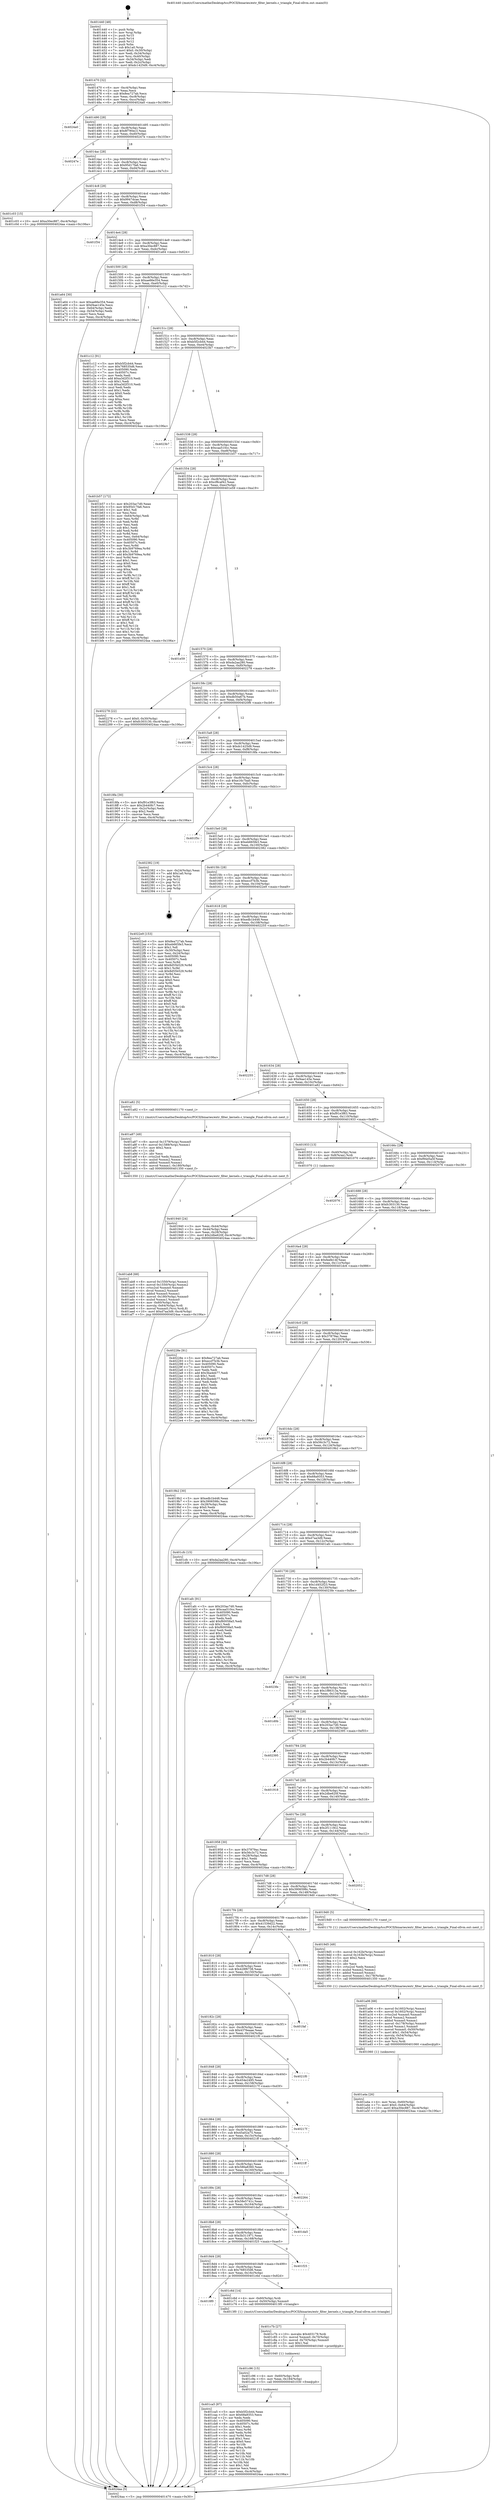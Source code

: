 digraph "0x401440" {
  label = "0x401440 (/mnt/c/Users/mathe/Desktop/tcc/POCII/binaries/extr_filter_kernels.c_triangle_Final-ollvm.out::main(0))"
  labelloc = "t"
  node[shape=record]

  Entry [label="",width=0.3,height=0.3,shape=circle,fillcolor=black,style=filled]
  "0x401470" [label="{
     0x401470 [32]\l
     | [instrs]\l
     &nbsp;&nbsp;0x401470 \<+6\>: mov -0xc4(%rbp),%eax\l
     &nbsp;&nbsp;0x401476 \<+2\>: mov %eax,%ecx\l
     &nbsp;&nbsp;0x401478 \<+6\>: sub $0x8ea727ab,%ecx\l
     &nbsp;&nbsp;0x40147e \<+6\>: mov %eax,-0xc8(%rbp)\l
     &nbsp;&nbsp;0x401484 \<+6\>: mov %ecx,-0xcc(%rbp)\l
     &nbsp;&nbsp;0x40148a \<+6\>: je 00000000004024a0 \<main+0x1060\>\l
  }"]
  "0x4024a0" [label="{
     0x4024a0\l
  }", style=dashed]
  "0x401490" [label="{
     0x401490 [28]\l
     | [instrs]\l
     &nbsp;&nbsp;0x401490 \<+5\>: jmp 0000000000401495 \<main+0x55\>\l
     &nbsp;&nbsp;0x401495 \<+6\>: mov -0xc8(%rbp),%eax\l
     &nbsp;&nbsp;0x40149b \<+5\>: sub $0x8f790ec3,%eax\l
     &nbsp;&nbsp;0x4014a0 \<+6\>: mov %eax,-0xd0(%rbp)\l
     &nbsp;&nbsp;0x4014a6 \<+6\>: je 000000000040247e \<main+0x103e\>\l
  }"]
  Exit [label="",width=0.3,height=0.3,shape=circle,fillcolor=black,style=filled,peripheries=2]
  "0x40247e" [label="{
     0x40247e\l
  }", style=dashed]
  "0x4014ac" [label="{
     0x4014ac [28]\l
     | [instrs]\l
     &nbsp;&nbsp;0x4014ac \<+5\>: jmp 00000000004014b1 \<main+0x71\>\l
     &nbsp;&nbsp;0x4014b1 \<+6\>: mov -0xc8(%rbp),%eax\l
     &nbsp;&nbsp;0x4014b7 \<+5\>: sub $0x95d17fa6,%eax\l
     &nbsp;&nbsp;0x4014bc \<+6\>: mov %eax,-0xd4(%rbp)\l
     &nbsp;&nbsp;0x4014c2 \<+6\>: je 0000000000401c03 \<main+0x7c3\>\l
  }"]
  "0x401ca5" [label="{
     0x401ca5 [87]\l
     | [instrs]\l
     &nbsp;&nbsp;0x401ca5 \<+5\>: mov $0xb5f2cb44,%eax\l
     &nbsp;&nbsp;0x401caa \<+5\>: mov $0x68a9353,%ecx\l
     &nbsp;&nbsp;0x401caf \<+2\>: xor %edx,%edx\l
     &nbsp;&nbsp;0x401cb1 \<+7\>: mov 0x405090,%esi\l
     &nbsp;&nbsp;0x401cb8 \<+8\>: mov 0x40507c,%r8d\l
     &nbsp;&nbsp;0x401cc0 \<+3\>: sub $0x1,%edx\l
     &nbsp;&nbsp;0x401cc3 \<+3\>: mov %esi,%r9d\l
     &nbsp;&nbsp;0x401cc6 \<+3\>: add %edx,%r9d\l
     &nbsp;&nbsp;0x401cc9 \<+4\>: imul %r9d,%esi\l
     &nbsp;&nbsp;0x401ccd \<+3\>: and $0x1,%esi\l
     &nbsp;&nbsp;0x401cd0 \<+3\>: cmp $0x0,%esi\l
     &nbsp;&nbsp;0x401cd3 \<+4\>: sete %r10b\l
     &nbsp;&nbsp;0x401cd7 \<+4\>: cmp $0xa,%r8d\l
     &nbsp;&nbsp;0x401cdb \<+4\>: setl %r11b\l
     &nbsp;&nbsp;0x401cdf \<+3\>: mov %r10b,%bl\l
     &nbsp;&nbsp;0x401ce2 \<+3\>: and %r11b,%bl\l
     &nbsp;&nbsp;0x401ce5 \<+3\>: xor %r11b,%r10b\l
     &nbsp;&nbsp;0x401ce8 \<+3\>: or %r10b,%bl\l
     &nbsp;&nbsp;0x401ceb \<+3\>: test $0x1,%bl\l
     &nbsp;&nbsp;0x401cee \<+3\>: cmovne %ecx,%eax\l
     &nbsp;&nbsp;0x401cf1 \<+6\>: mov %eax,-0xc4(%rbp)\l
     &nbsp;&nbsp;0x401cf7 \<+5\>: jmp 00000000004024aa \<main+0x106a\>\l
  }"]
  "0x401c03" [label="{
     0x401c03 [15]\l
     | [instrs]\l
     &nbsp;&nbsp;0x401c03 \<+10\>: movl $0xa30ec887,-0xc4(%rbp)\l
     &nbsp;&nbsp;0x401c0d \<+5\>: jmp 00000000004024aa \<main+0x106a\>\l
  }"]
  "0x4014c8" [label="{
     0x4014c8 [28]\l
     | [instrs]\l
     &nbsp;&nbsp;0x4014c8 \<+5\>: jmp 00000000004014cd \<main+0x8d\>\l
     &nbsp;&nbsp;0x4014cd \<+6\>: mov -0xc8(%rbp),%eax\l
     &nbsp;&nbsp;0x4014d3 \<+5\>: sub $0x9947dcae,%eax\l
     &nbsp;&nbsp;0x4014d8 \<+6\>: mov %eax,-0xd8(%rbp)\l
     &nbsp;&nbsp;0x4014de \<+6\>: je 0000000000401f34 \<main+0xaf4\>\l
  }"]
  "0x401c96" [label="{
     0x401c96 [15]\l
     | [instrs]\l
     &nbsp;&nbsp;0x401c96 \<+4\>: mov -0x60(%rbp),%rdi\l
     &nbsp;&nbsp;0x401c9a \<+6\>: mov %eax,-0x184(%rbp)\l
     &nbsp;&nbsp;0x401ca0 \<+5\>: call 0000000000401030 \<free@plt\>\l
     | [calls]\l
     &nbsp;&nbsp;0x401030 \{1\} (unknown)\l
  }"]
  "0x401f34" [label="{
     0x401f34\l
  }", style=dashed]
  "0x4014e4" [label="{
     0x4014e4 [28]\l
     | [instrs]\l
     &nbsp;&nbsp;0x4014e4 \<+5\>: jmp 00000000004014e9 \<main+0xa9\>\l
     &nbsp;&nbsp;0x4014e9 \<+6\>: mov -0xc8(%rbp),%eax\l
     &nbsp;&nbsp;0x4014ef \<+5\>: sub $0xa30ec887,%eax\l
     &nbsp;&nbsp;0x4014f4 \<+6\>: mov %eax,-0xdc(%rbp)\l
     &nbsp;&nbsp;0x4014fa \<+6\>: je 0000000000401a64 \<main+0x624\>\l
  }"]
  "0x401c7b" [label="{
     0x401c7b [27]\l
     | [instrs]\l
     &nbsp;&nbsp;0x401c7b \<+10\>: movabs $0x403179,%rdi\l
     &nbsp;&nbsp;0x401c85 \<+5\>: movsd %xmm0,-0x70(%rbp)\l
     &nbsp;&nbsp;0x401c8a \<+5\>: movsd -0x70(%rbp),%xmm0\l
     &nbsp;&nbsp;0x401c8f \<+2\>: mov $0x1,%al\l
     &nbsp;&nbsp;0x401c91 \<+5\>: call 0000000000401040 \<printf@plt\>\l
     | [calls]\l
     &nbsp;&nbsp;0x401040 \{1\} (unknown)\l
  }"]
  "0x401a64" [label="{
     0x401a64 [30]\l
     | [instrs]\l
     &nbsp;&nbsp;0x401a64 \<+5\>: mov $0xae66e354,%eax\l
     &nbsp;&nbsp;0x401a69 \<+5\>: mov $0xf4ae145e,%ecx\l
     &nbsp;&nbsp;0x401a6e \<+3\>: mov -0x64(%rbp),%edx\l
     &nbsp;&nbsp;0x401a71 \<+3\>: cmp -0x54(%rbp),%edx\l
     &nbsp;&nbsp;0x401a74 \<+3\>: cmovl %ecx,%eax\l
     &nbsp;&nbsp;0x401a77 \<+6\>: mov %eax,-0xc4(%rbp)\l
     &nbsp;&nbsp;0x401a7d \<+5\>: jmp 00000000004024aa \<main+0x106a\>\l
  }"]
  "0x401500" [label="{
     0x401500 [28]\l
     | [instrs]\l
     &nbsp;&nbsp;0x401500 \<+5\>: jmp 0000000000401505 \<main+0xc5\>\l
     &nbsp;&nbsp;0x401505 \<+6\>: mov -0xc8(%rbp),%eax\l
     &nbsp;&nbsp;0x40150b \<+5\>: sub $0xae66e354,%eax\l
     &nbsp;&nbsp;0x401510 \<+6\>: mov %eax,-0xe0(%rbp)\l
     &nbsp;&nbsp;0x401516 \<+6\>: je 0000000000401c12 \<main+0x7d2\>\l
  }"]
  "0x4018f0" [label="{
     0x4018f0\l
  }", style=dashed]
  "0x401c12" [label="{
     0x401c12 [91]\l
     | [instrs]\l
     &nbsp;&nbsp;0x401c12 \<+5\>: mov $0xb5f2cb44,%eax\l
     &nbsp;&nbsp;0x401c17 \<+5\>: mov $0x768535d6,%ecx\l
     &nbsp;&nbsp;0x401c1c \<+7\>: mov 0x405090,%edx\l
     &nbsp;&nbsp;0x401c23 \<+7\>: mov 0x40507c,%esi\l
     &nbsp;&nbsp;0x401c2a \<+2\>: mov %edx,%edi\l
     &nbsp;&nbsp;0x401c2c \<+6\>: add $0xa3d2f310,%edi\l
     &nbsp;&nbsp;0x401c32 \<+3\>: sub $0x1,%edi\l
     &nbsp;&nbsp;0x401c35 \<+6\>: sub $0xa3d2f310,%edi\l
     &nbsp;&nbsp;0x401c3b \<+3\>: imul %edi,%edx\l
     &nbsp;&nbsp;0x401c3e \<+3\>: and $0x1,%edx\l
     &nbsp;&nbsp;0x401c41 \<+3\>: cmp $0x0,%edx\l
     &nbsp;&nbsp;0x401c44 \<+4\>: sete %r8b\l
     &nbsp;&nbsp;0x401c48 \<+3\>: cmp $0xa,%esi\l
     &nbsp;&nbsp;0x401c4b \<+4\>: setl %r9b\l
     &nbsp;&nbsp;0x401c4f \<+3\>: mov %r8b,%r10b\l
     &nbsp;&nbsp;0x401c52 \<+3\>: and %r9b,%r10b\l
     &nbsp;&nbsp;0x401c55 \<+3\>: xor %r9b,%r8b\l
     &nbsp;&nbsp;0x401c58 \<+3\>: or %r8b,%r10b\l
     &nbsp;&nbsp;0x401c5b \<+4\>: test $0x1,%r10b\l
     &nbsp;&nbsp;0x401c5f \<+3\>: cmovne %ecx,%eax\l
     &nbsp;&nbsp;0x401c62 \<+6\>: mov %eax,-0xc4(%rbp)\l
     &nbsp;&nbsp;0x401c68 \<+5\>: jmp 00000000004024aa \<main+0x106a\>\l
  }"]
  "0x40151c" [label="{
     0x40151c [28]\l
     | [instrs]\l
     &nbsp;&nbsp;0x40151c \<+5\>: jmp 0000000000401521 \<main+0xe1\>\l
     &nbsp;&nbsp;0x401521 \<+6\>: mov -0xc8(%rbp),%eax\l
     &nbsp;&nbsp;0x401527 \<+5\>: sub $0xb5f2cb44,%eax\l
     &nbsp;&nbsp;0x40152c \<+6\>: mov %eax,-0xe4(%rbp)\l
     &nbsp;&nbsp;0x401532 \<+6\>: je 00000000004023b7 \<main+0xf77\>\l
  }"]
  "0x401c6d" [label="{
     0x401c6d [14]\l
     | [instrs]\l
     &nbsp;&nbsp;0x401c6d \<+4\>: mov -0x60(%rbp),%rdi\l
     &nbsp;&nbsp;0x401c71 \<+5\>: movsd -0x50(%rbp),%xmm0\l
     &nbsp;&nbsp;0x401c76 \<+5\>: call 00000000004013f0 \<triangle\>\l
     | [calls]\l
     &nbsp;&nbsp;0x4013f0 \{1\} (/mnt/c/Users/mathe/Desktop/tcc/POCII/binaries/extr_filter_kernels.c_triangle_Final-ollvm.out::triangle)\l
  }"]
  "0x4023b7" [label="{
     0x4023b7\l
  }", style=dashed]
  "0x401538" [label="{
     0x401538 [28]\l
     | [instrs]\l
     &nbsp;&nbsp;0x401538 \<+5\>: jmp 000000000040153d \<main+0xfd\>\l
     &nbsp;&nbsp;0x40153d \<+6\>: mov -0xc8(%rbp),%eax\l
     &nbsp;&nbsp;0x401543 \<+5\>: sub $0xcaa510cc,%eax\l
     &nbsp;&nbsp;0x401548 \<+6\>: mov %eax,-0xe8(%rbp)\l
     &nbsp;&nbsp;0x40154e \<+6\>: je 0000000000401b57 \<main+0x717\>\l
  }"]
  "0x4018d4" [label="{
     0x4018d4 [28]\l
     | [instrs]\l
     &nbsp;&nbsp;0x4018d4 \<+5\>: jmp 00000000004018d9 \<main+0x499\>\l
     &nbsp;&nbsp;0x4018d9 \<+6\>: mov -0xc8(%rbp),%eax\l
     &nbsp;&nbsp;0x4018df \<+5\>: sub $0x768535d6,%eax\l
     &nbsp;&nbsp;0x4018e4 \<+6\>: mov %eax,-0x16c(%rbp)\l
     &nbsp;&nbsp;0x4018ea \<+6\>: je 0000000000401c6d \<main+0x82d\>\l
  }"]
  "0x401b57" [label="{
     0x401b57 [172]\l
     | [instrs]\l
     &nbsp;&nbsp;0x401b57 \<+5\>: mov $0x203ac7d0,%eax\l
     &nbsp;&nbsp;0x401b5c \<+5\>: mov $0x95d17fa6,%ecx\l
     &nbsp;&nbsp;0x401b61 \<+2\>: mov $0x1,%dl\l
     &nbsp;&nbsp;0x401b63 \<+2\>: xor %esi,%esi\l
     &nbsp;&nbsp;0x401b65 \<+3\>: mov -0x64(%rbp),%edi\l
     &nbsp;&nbsp;0x401b68 \<+3\>: mov %esi,%r8d\l
     &nbsp;&nbsp;0x401b6b \<+3\>: sub %edi,%r8d\l
     &nbsp;&nbsp;0x401b6e \<+2\>: mov %esi,%edi\l
     &nbsp;&nbsp;0x401b70 \<+3\>: sub $0x1,%edi\l
     &nbsp;&nbsp;0x401b73 \<+3\>: add %edi,%r8d\l
     &nbsp;&nbsp;0x401b76 \<+3\>: sub %r8d,%esi\l
     &nbsp;&nbsp;0x401b79 \<+3\>: mov %esi,-0x64(%rbp)\l
     &nbsp;&nbsp;0x401b7c \<+7\>: mov 0x405090,%esi\l
     &nbsp;&nbsp;0x401b83 \<+7\>: mov 0x40507c,%edi\l
     &nbsp;&nbsp;0x401b8a \<+3\>: mov %esi,%r8d\l
     &nbsp;&nbsp;0x401b8d \<+7\>: sub $0x3b9769ea,%r8d\l
     &nbsp;&nbsp;0x401b94 \<+4\>: sub $0x1,%r8d\l
     &nbsp;&nbsp;0x401b98 \<+7\>: add $0x3b9769ea,%r8d\l
     &nbsp;&nbsp;0x401b9f \<+4\>: imul %r8d,%esi\l
     &nbsp;&nbsp;0x401ba3 \<+3\>: and $0x1,%esi\l
     &nbsp;&nbsp;0x401ba6 \<+3\>: cmp $0x0,%esi\l
     &nbsp;&nbsp;0x401ba9 \<+4\>: sete %r9b\l
     &nbsp;&nbsp;0x401bad \<+3\>: cmp $0xa,%edi\l
     &nbsp;&nbsp;0x401bb0 \<+4\>: setl %r10b\l
     &nbsp;&nbsp;0x401bb4 \<+3\>: mov %r9b,%r11b\l
     &nbsp;&nbsp;0x401bb7 \<+4\>: xor $0xff,%r11b\l
     &nbsp;&nbsp;0x401bbb \<+3\>: mov %r10b,%bl\l
     &nbsp;&nbsp;0x401bbe \<+3\>: xor $0xff,%bl\l
     &nbsp;&nbsp;0x401bc1 \<+3\>: xor $0x1,%dl\l
     &nbsp;&nbsp;0x401bc4 \<+3\>: mov %r11b,%r14b\l
     &nbsp;&nbsp;0x401bc7 \<+4\>: and $0xff,%r14b\l
     &nbsp;&nbsp;0x401bcb \<+3\>: and %dl,%r9b\l
     &nbsp;&nbsp;0x401bce \<+3\>: mov %bl,%r15b\l
     &nbsp;&nbsp;0x401bd1 \<+4\>: and $0xff,%r15b\l
     &nbsp;&nbsp;0x401bd5 \<+3\>: and %dl,%r10b\l
     &nbsp;&nbsp;0x401bd8 \<+3\>: or %r9b,%r14b\l
     &nbsp;&nbsp;0x401bdb \<+3\>: or %r10b,%r15b\l
     &nbsp;&nbsp;0x401bde \<+3\>: xor %r15b,%r14b\l
     &nbsp;&nbsp;0x401be1 \<+3\>: or %bl,%r11b\l
     &nbsp;&nbsp;0x401be4 \<+4\>: xor $0xff,%r11b\l
     &nbsp;&nbsp;0x401be8 \<+3\>: or $0x1,%dl\l
     &nbsp;&nbsp;0x401beb \<+3\>: and %dl,%r11b\l
     &nbsp;&nbsp;0x401bee \<+3\>: or %r11b,%r14b\l
     &nbsp;&nbsp;0x401bf1 \<+4\>: test $0x1,%r14b\l
     &nbsp;&nbsp;0x401bf5 \<+3\>: cmovne %ecx,%eax\l
     &nbsp;&nbsp;0x401bf8 \<+6\>: mov %eax,-0xc4(%rbp)\l
     &nbsp;&nbsp;0x401bfe \<+5\>: jmp 00000000004024aa \<main+0x106a\>\l
  }"]
  "0x401554" [label="{
     0x401554 [28]\l
     | [instrs]\l
     &nbsp;&nbsp;0x401554 \<+5\>: jmp 0000000000401559 \<main+0x119\>\l
     &nbsp;&nbsp;0x401559 \<+6\>: mov -0xc8(%rbp),%eax\l
     &nbsp;&nbsp;0x40155f \<+5\>: sub $0xcf8caf42,%eax\l
     &nbsp;&nbsp;0x401564 \<+6\>: mov %eax,-0xec(%rbp)\l
     &nbsp;&nbsp;0x40156a \<+6\>: je 0000000000401e59 \<main+0xa19\>\l
  }"]
  "0x401f25" [label="{
     0x401f25\l
  }", style=dashed]
  "0x401e59" [label="{
     0x401e59\l
  }", style=dashed]
  "0x401570" [label="{
     0x401570 [28]\l
     | [instrs]\l
     &nbsp;&nbsp;0x401570 \<+5\>: jmp 0000000000401575 \<main+0x135\>\l
     &nbsp;&nbsp;0x401575 \<+6\>: mov -0xc8(%rbp),%eax\l
     &nbsp;&nbsp;0x40157b \<+5\>: sub $0xda2aa280,%eax\l
     &nbsp;&nbsp;0x401580 \<+6\>: mov %eax,-0xf0(%rbp)\l
     &nbsp;&nbsp;0x401586 \<+6\>: je 0000000000402278 \<main+0xe38\>\l
  }"]
  "0x4018b8" [label="{
     0x4018b8 [28]\l
     | [instrs]\l
     &nbsp;&nbsp;0x4018b8 \<+5\>: jmp 00000000004018bd \<main+0x47d\>\l
     &nbsp;&nbsp;0x4018bd \<+6\>: mov -0xc8(%rbp),%eax\l
     &nbsp;&nbsp;0x4018c3 \<+5\>: sub $0x5b311971,%eax\l
     &nbsp;&nbsp;0x4018c8 \<+6\>: mov %eax,-0x168(%rbp)\l
     &nbsp;&nbsp;0x4018ce \<+6\>: je 0000000000401f25 \<main+0xae5\>\l
  }"]
  "0x402278" [label="{
     0x402278 [22]\l
     | [instrs]\l
     &nbsp;&nbsp;0x402278 \<+7\>: movl $0x0,-0x30(%rbp)\l
     &nbsp;&nbsp;0x40227f \<+10\>: movl $0xfc303130,-0xc4(%rbp)\l
     &nbsp;&nbsp;0x402289 \<+5\>: jmp 00000000004024aa \<main+0x106a\>\l
  }"]
  "0x40158c" [label="{
     0x40158c [28]\l
     | [instrs]\l
     &nbsp;&nbsp;0x40158c \<+5\>: jmp 0000000000401591 \<main+0x151\>\l
     &nbsp;&nbsp;0x401591 \<+6\>: mov -0xc8(%rbp),%eax\l
     &nbsp;&nbsp;0x401597 \<+5\>: sub $0xdb50a67b,%eax\l
     &nbsp;&nbsp;0x40159c \<+6\>: mov %eax,-0xf4(%rbp)\l
     &nbsp;&nbsp;0x4015a2 \<+6\>: je 00000000004020f6 \<main+0xcb6\>\l
  }"]
  "0x401da5" [label="{
     0x401da5\l
  }", style=dashed]
  "0x4020f6" [label="{
     0x4020f6\l
  }", style=dashed]
  "0x4015a8" [label="{
     0x4015a8 [28]\l
     | [instrs]\l
     &nbsp;&nbsp;0x4015a8 \<+5\>: jmp 00000000004015ad \<main+0x16d\>\l
     &nbsp;&nbsp;0x4015ad \<+6\>: mov -0xc8(%rbp),%eax\l
     &nbsp;&nbsp;0x4015b3 \<+5\>: sub $0xdc1425d9,%eax\l
     &nbsp;&nbsp;0x4015b8 \<+6\>: mov %eax,-0xf8(%rbp)\l
     &nbsp;&nbsp;0x4015be \<+6\>: je 00000000004018fa \<main+0x4ba\>\l
  }"]
  "0x40189c" [label="{
     0x40189c [28]\l
     | [instrs]\l
     &nbsp;&nbsp;0x40189c \<+5\>: jmp 00000000004018a1 \<main+0x461\>\l
     &nbsp;&nbsp;0x4018a1 \<+6\>: mov -0xc8(%rbp),%eax\l
     &nbsp;&nbsp;0x4018a7 \<+5\>: sub $0x58e5741c,%eax\l
     &nbsp;&nbsp;0x4018ac \<+6\>: mov %eax,-0x164(%rbp)\l
     &nbsp;&nbsp;0x4018b2 \<+6\>: je 0000000000401da5 \<main+0x965\>\l
  }"]
  "0x4018fa" [label="{
     0x4018fa [30]\l
     | [instrs]\l
     &nbsp;&nbsp;0x4018fa \<+5\>: mov $0xf91e3f63,%eax\l
     &nbsp;&nbsp;0x4018ff \<+5\>: mov $0x2b440fc7,%ecx\l
     &nbsp;&nbsp;0x401904 \<+3\>: mov -0x2c(%rbp),%edx\l
     &nbsp;&nbsp;0x401907 \<+3\>: cmp $0x2,%edx\l
     &nbsp;&nbsp;0x40190a \<+3\>: cmovne %ecx,%eax\l
     &nbsp;&nbsp;0x40190d \<+6\>: mov %eax,-0xc4(%rbp)\l
     &nbsp;&nbsp;0x401913 \<+5\>: jmp 00000000004024aa \<main+0x106a\>\l
  }"]
  "0x4015c4" [label="{
     0x4015c4 [28]\l
     | [instrs]\l
     &nbsp;&nbsp;0x4015c4 \<+5\>: jmp 00000000004015c9 \<main+0x189\>\l
     &nbsp;&nbsp;0x4015c9 \<+6\>: mov -0xc8(%rbp),%eax\l
     &nbsp;&nbsp;0x4015cf \<+5\>: sub $0xe16c7ba0,%eax\l
     &nbsp;&nbsp;0x4015d4 \<+6\>: mov %eax,-0xfc(%rbp)\l
     &nbsp;&nbsp;0x4015da \<+6\>: je 0000000000401f5c \<main+0xb1c\>\l
  }"]
  "0x4024aa" [label="{
     0x4024aa [5]\l
     | [instrs]\l
     &nbsp;&nbsp;0x4024aa \<+5\>: jmp 0000000000401470 \<main+0x30\>\l
  }"]
  "0x401440" [label="{
     0x401440 [48]\l
     | [instrs]\l
     &nbsp;&nbsp;0x401440 \<+1\>: push %rbp\l
     &nbsp;&nbsp;0x401441 \<+3\>: mov %rsp,%rbp\l
     &nbsp;&nbsp;0x401444 \<+2\>: push %r15\l
     &nbsp;&nbsp;0x401446 \<+2\>: push %r14\l
     &nbsp;&nbsp;0x401448 \<+2\>: push %r12\l
     &nbsp;&nbsp;0x40144a \<+1\>: push %rbx\l
     &nbsp;&nbsp;0x40144b \<+7\>: sub $0x1a0,%rsp\l
     &nbsp;&nbsp;0x401452 \<+7\>: movl $0x0,-0x30(%rbp)\l
     &nbsp;&nbsp;0x401459 \<+3\>: mov %edi,-0x34(%rbp)\l
     &nbsp;&nbsp;0x40145c \<+4\>: mov %rsi,-0x40(%rbp)\l
     &nbsp;&nbsp;0x401460 \<+3\>: mov -0x34(%rbp),%edi\l
     &nbsp;&nbsp;0x401463 \<+3\>: mov %edi,-0x2c(%rbp)\l
     &nbsp;&nbsp;0x401466 \<+10\>: movl $0xdc1425d9,-0xc4(%rbp)\l
  }"]
  "0x402264" [label="{
     0x402264\l
  }", style=dashed]
  "0x401f5c" [label="{
     0x401f5c\l
  }", style=dashed]
  "0x4015e0" [label="{
     0x4015e0 [28]\l
     | [instrs]\l
     &nbsp;&nbsp;0x4015e0 \<+5\>: jmp 00000000004015e5 \<main+0x1a5\>\l
     &nbsp;&nbsp;0x4015e5 \<+6\>: mov -0xc8(%rbp),%eax\l
     &nbsp;&nbsp;0x4015eb \<+5\>: sub $0xeb665fe3,%eax\l
     &nbsp;&nbsp;0x4015f0 \<+6\>: mov %eax,-0x100(%rbp)\l
     &nbsp;&nbsp;0x4015f6 \<+6\>: je 0000000000402382 \<main+0xf42\>\l
  }"]
  "0x401880" [label="{
     0x401880 [28]\l
     | [instrs]\l
     &nbsp;&nbsp;0x401880 \<+5\>: jmp 0000000000401885 \<main+0x445\>\l
     &nbsp;&nbsp;0x401885 \<+6\>: mov -0xc8(%rbp),%eax\l
     &nbsp;&nbsp;0x40188b \<+5\>: sub $0x586a8360,%eax\l
     &nbsp;&nbsp;0x401890 \<+6\>: mov %eax,-0x160(%rbp)\l
     &nbsp;&nbsp;0x401896 \<+6\>: je 0000000000402264 \<main+0xe24\>\l
  }"]
  "0x402382" [label="{
     0x402382 [19]\l
     | [instrs]\l
     &nbsp;&nbsp;0x402382 \<+3\>: mov -0x24(%rbp),%eax\l
     &nbsp;&nbsp;0x402385 \<+7\>: add $0x1a0,%rsp\l
     &nbsp;&nbsp;0x40238c \<+1\>: pop %rbx\l
     &nbsp;&nbsp;0x40238d \<+2\>: pop %r12\l
     &nbsp;&nbsp;0x40238f \<+2\>: pop %r14\l
     &nbsp;&nbsp;0x402391 \<+2\>: pop %r15\l
     &nbsp;&nbsp;0x402393 \<+1\>: pop %rbp\l
     &nbsp;&nbsp;0x402394 \<+1\>: ret\l
  }"]
  "0x4015fc" [label="{
     0x4015fc [28]\l
     | [instrs]\l
     &nbsp;&nbsp;0x4015fc \<+5\>: jmp 0000000000401601 \<main+0x1c1\>\l
     &nbsp;&nbsp;0x401601 \<+6\>: mov -0xc8(%rbp),%eax\l
     &nbsp;&nbsp;0x401607 \<+5\>: sub $0xeccf7b3b,%eax\l
     &nbsp;&nbsp;0x40160c \<+6\>: mov %eax,-0x104(%rbp)\l
     &nbsp;&nbsp;0x401612 \<+6\>: je 00000000004022e9 \<main+0xea9\>\l
  }"]
  "0x4021ff" [label="{
     0x4021ff\l
  }", style=dashed]
  "0x4022e9" [label="{
     0x4022e9 [153]\l
     | [instrs]\l
     &nbsp;&nbsp;0x4022e9 \<+5\>: mov $0x8ea727ab,%eax\l
     &nbsp;&nbsp;0x4022ee \<+5\>: mov $0xeb665fe3,%ecx\l
     &nbsp;&nbsp;0x4022f3 \<+2\>: mov $0x1,%dl\l
     &nbsp;&nbsp;0x4022f5 \<+3\>: mov -0x30(%rbp),%esi\l
     &nbsp;&nbsp;0x4022f8 \<+3\>: mov %esi,-0x24(%rbp)\l
     &nbsp;&nbsp;0x4022fb \<+7\>: mov 0x405090,%esi\l
     &nbsp;&nbsp;0x402302 \<+7\>: mov 0x40507c,%edi\l
     &nbsp;&nbsp;0x402309 \<+3\>: mov %esi,%r8d\l
     &nbsp;&nbsp;0x40230c \<+7\>: add $0x8d55b529,%r8d\l
     &nbsp;&nbsp;0x402313 \<+4\>: sub $0x1,%r8d\l
     &nbsp;&nbsp;0x402317 \<+7\>: sub $0x8d55b529,%r8d\l
     &nbsp;&nbsp;0x40231e \<+4\>: imul %r8d,%esi\l
     &nbsp;&nbsp;0x402322 \<+3\>: and $0x1,%esi\l
     &nbsp;&nbsp;0x402325 \<+3\>: cmp $0x0,%esi\l
     &nbsp;&nbsp;0x402328 \<+4\>: sete %r9b\l
     &nbsp;&nbsp;0x40232c \<+3\>: cmp $0xa,%edi\l
     &nbsp;&nbsp;0x40232f \<+4\>: setl %r10b\l
     &nbsp;&nbsp;0x402333 \<+3\>: mov %r9b,%r11b\l
     &nbsp;&nbsp;0x402336 \<+4\>: xor $0xff,%r11b\l
     &nbsp;&nbsp;0x40233a \<+3\>: mov %r10b,%bl\l
     &nbsp;&nbsp;0x40233d \<+3\>: xor $0xff,%bl\l
     &nbsp;&nbsp;0x402340 \<+3\>: xor $0x0,%dl\l
     &nbsp;&nbsp;0x402343 \<+3\>: mov %r11b,%r14b\l
     &nbsp;&nbsp;0x402346 \<+4\>: and $0x0,%r14b\l
     &nbsp;&nbsp;0x40234a \<+3\>: and %dl,%r9b\l
     &nbsp;&nbsp;0x40234d \<+3\>: mov %bl,%r15b\l
     &nbsp;&nbsp;0x402350 \<+4\>: and $0x0,%r15b\l
     &nbsp;&nbsp;0x402354 \<+3\>: and %dl,%r10b\l
     &nbsp;&nbsp;0x402357 \<+3\>: or %r9b,%r14b\l
     &nbsp;&nbsp;0x40235a \<+3\>: or %r10b,%r15b\l
     &nbsp;&nbsp;0x40235d \<+3\>: xor %r15b,%r14b\l
     &nbsp;&nbsp;0x402360 \<+3\>: or %bl,%r11b\l
     &nbsp;&nbsp;0x402363 \<+4\>: xor $0xff,%r11b\l
     &nbsp;&nbsp;0x402367 \<+3\>: or $0x0,%dl\l
     &nbsp;&nbsp;0x40236a \<+3\>: and %dl,%r11b\l
     &nbsp;&nbsp;0x40236d \<+3\>: or %r11b,%r14b\l
     &nbsp;&nbsp;0x402370 \<+4\>: test $0x1,%r14b\l
     &nbsp;&nbsp;0x402374 \<+3\>: cmovne %ecx,%eax\l
     &nbsp;&nbsp;0x402377 \<+6\>: mov %eax,-0xc4(%rbp)\l
     &nbsp;&nbsp;0x40237d \<+5\>: jmp 00000000004024aa \<main+0x106a\>\l
  }"]
  "0x401618" [label="{
     0x401618 [28]\l
     | [instrs]\l
     &nbsp;&nbsp;0x401618 \<+5\>: jmp 000000000040161d \<main+0x1dd\>\l
     &nbsp;&nbsp;0x40161d \<+6\>: mov -0xc8(%rbp),%eax\l
     &nbsp;&nbsp;0x401623 \<+5\>: sub $0xedb1b448,%eax\l
     &nbsp;&nbsp;0x401628 \<+6\>: mov %eax,-0x108(%rbp)\l
     &nbsp;&nbsp;0x40162e \<+6\>: je 0000000000402255 \<main+0xe15\>\l
  }"]
  "0x401864" [label="{
     0x401864 [28]\l
     | [instrs]\l
     &nbsp;&nbsp;0x401864 \<+5\>: jmp 0000000000401869 \<main+0x429\>\l
     &nbsp;&nbsp;0x401869 \<+6\>: mov -0xc8(%rbp),%eax\l
     &nbsp;&nbsp;0x40186f \<+5\>: sub $0x45a02a75,%eax\l
     &nbsp;&nbsp;0x401874 \<+6\>: mov %eax,-0x15c(%rbp)\l
     &nbsp;&nbsp;0x40187a \<+6\>: je 00000000004021ff \<main+0xdbf\>\l
  }"]
  "0x402255" [label="{
     0x402255\l
  }", style=dashed]
  "0x401634" [label="{
     0x401634 [28]\l
     | [instrs]\l
     &nbsp;&nbsp;0x401634 \<+5\>: jmp 0000000000401639 \<main+0x1f9\>\l
     &nbsp;&nbsp;0x401639 \<+6\>: mov -0xc8(%rbp),%eax\l
     &nbsp;&nbsp;0x40163f \<+5\>: sub $0xf4ae145e,%eax\l
     &nbsp;&nbsp;0x401644 \<+6\>: mov %eax,-0x10c(%rbp)\l
     &nbsp;&nbsp;0x40164a \<+6\>: je 0000000000401a82 \<main+0x642\>\l
  }"]
  "0x40217f" [label="{
     0x40217f\l
  }", style=dashed]
  "0x401a82" [label="{
     0x401a82 [5]\l
     | [instrs]\l
     &nbsp;&nbsp;0x401a82 \<+5\>: call 0000000000401170 \<next_i\>\l
     | [calls]\l
     &nbsp;&nbsp;0x401170 \{1\} (/mnt/c/Users/mathe/Desktop/tcc/POCII/binaries/extr_filter_kernels.c_triangle_Final-ollvm.out::next_i)\l
  }"]
  "0x401650" [label="{
     0x401650 [28]\l
     | [instrs]\l
     &nbsp;&nbsp;0x401650 \<+5\>: jmp 0000000000401655 \<main+0x215\>\l
     &nbsp;&nbsp;0x401655 \<+6\>: mov -0xc8(%rbp),%eax\l
     &nbsp;&nbsp;0x40165b \<+5\>: sub $0xf91e3f63,%eax\l
     &nbsp;&nbsp;0x401660 \<+6\>: mov %eax,-0x110(%rbp)\l
     &nbsp;&nbsp;0x401666 \<+6\>: je 0000000000401933 \<main+0x4f3\>\l
  }"]
  "0x401848" [label="{
     0x401848 [28]\l
     | [instrs]\l
     &nbsp;&nbsp;0x401848 \<+5\>: jmp 000000000040184d \<main+0x40d\>\l
     &nbsp;&nbsp;0x40184d \<+6\>: mov -0xc8(%rbp),%eax\l
     &nbsp;&nbsp;0x401853 \<+5\>: sub $0x454e2495,%eax\l
     &nbsp;&nbsp;0x401858 \<+6\>: mov %eax,-0x158(%rbp)\l
     &nbsp;&nbsp;0x40185e \<+6\>: je 000000000040217f \<main+0xd3f\>\l
  }"]
  "0x401933" [label="{
     0x401933 [13]\l
     | [instrs]\l
     &nbsp;&nbsp;0x401933 \<+4\>: mov -0x40(%rbp),%rax\l
     &nbsp;&nbsp;0x401937 \<+4\>: mov 0x8(%rax),%rdi\l
     &nbsp;&nbsp;0x40193b \<+5\>: call 0000000000401070 \<atoi@plt\>\l
     | [calls]\l
     &nbsp;&nbsp;0x401070 \{1\} (unknown)\l
  }"]
  "0x40166c" [label="{
     0x40166c [28]\l
     | [instrs]\l
     &nbsp;&nbsp;0x40166c \<+5\>: jmp 0000000000401671 \<main+0x231\>\l
     &nbsp;&nbsp;0x401671 \<+6\>: mov -0xc8(%rbp),%eax\l
     &nbsp;&nbsp;0x401677 \<+5\>: sub $0xf94d5a5f,%eax\l
     &nbsp;&nbsp;0x40167c \<+6\>: mov %eax,-0x114(%rbp)\l
     &nbsp;&nbsp;0x401682 \<+6\>: je 0000000000402076 \<main+0xc36\>\l
  }"]
  "0x401940" [label="{
     0x401940 [24]\l
     | [instrs]\l
     &nbsp;&nbsp;0x401940 \<+3\>: mov %eax,-0x44(%rbp)\l
     &nbsp;&nbsp;0x401943 \<+3\>: mov -0x44(%rbp),%eax\l
     &nbsp;&nbsp;0x401946 \<+3\>: mov %eax,-0x28(%rbp)\l
     &nbsp;&nbsp;0x401949 \<+10\>: movl $0x2dbe620f,-0xc4(%rbp)\l
     &nbsp;&nbsp;0x401953 \<+5\>: jmp 00000000004024aa \<main+0x106a\>\l
  }"]
  "0x4021f0" [label="{
     0x4021f0\l
  }", style=dashed]
  "0x402076" [label="{
     0x402076\l
  }", style=dashed]
  "0x401688" [label="{
     0x401688 [28]\l
     | [instrs]\l
     &nbsp;&nbsp;0x401688 \<+5\>: jmp 000000000040168d \<main+0x24d\>\l
     &nbsp;&nbsp;0x40168d \<+6\>: mov -0xc8(%rbp),%eax\l
     &nbsp;&nbsp;0x401693 \<+5\>: sub $0xfc303130,%eax\l
     &nbsp;&nbsp;0x401698 \<+6\>: mov %eax,-0x118(%rbp)\l
     &nbsp;&nbsp;0x40169e \<+6\>: je 000000000040228e \<main+0xe4e\>\l
  }"]
  "0x40182c" [label="{
     0x40182c [28]\l
     | [instrs]\l
     &nbsp;&nbsp;0x40182c \<+5\>: jmp 0000000000401831 \<main+0x3f1\>\l
     &nbsp;&nbsp;0x401831 \<+6\>: mov -0xc8(%rbp),%eax\l
     &nbsp;&nbsp;0x401837 \<+5\>: sub $0x4376eaae,%eax\l
     &nbsp;&nbsp;0x40183c \<+6\>: mov %eax,-0x154(%rbp)\l
     &nbsp;&nbsp;0x401842 \<+6\>: je 00000000004021f0 \<main+0xdb0\>\l
  }"]
  "0x40228e" [label="{
     0x40228e [91]\l
     | [instrs]\l
     &nbsp;&nbsp;0x40228e \<+5\>: mov $0x8ea727ab,%eax\l
     &nbsp;&nbsp;0x402293 \<+5\>: mov $0xeccf7b3b,%ecx\l
     &nbsp;&nbsp;0x402298 \<+7\>: mov 0x405090,%edx\l
     &nbsp;&nbsp;0x40229f \<+7\>: mov 0x40507c,%esi\l
     &nbsp;&nbsp;0x4022a6 \<+2\>: mov %edx,%edi\l
     &nbsp;&nbsp;0x4022a8 \<+6\>: add $0x3ba4eb77,%edi\l
     &nbsp;&nbsp;0x4022ae \<+3\>: sub $0x1,%edi\l
     &nbsp;&nbsp;0x4022b1 \<+6\>: sub $0x3ba4eb77,%edi\l
     &nbsp;&nbsp;0x4022b7 \<+3\>: imul %edi,%edx\l
     &nbsp;&nbsp;0x4022ba \<+3\>: and $0x1,%edx\l
     &nbsp;&nbsp;0x4022bd \<+3\>: cmp $0x0,%edx\l
     &nbsp;&nbsp;0x4022c0 \<+4\>: sete %r8b\l
     &nbsp;&nbsp;0x4022c4 \<+3\>: cmp $0xa,%esi\l
     &nbsp;&nbsp;0x4022c7 \<+4\>: setl %r9b\l
     &nbsp;&nbsp;0x4022cb \<+3\>: mov %r8b,%r10b\l
     &nbsp;&nbsp;0x4022ce \<+3\>: and %r9b,%r10b\l
     &nbsp;&nbsp;0x4022d1 \<+3\>: xor %r9b,%r8b\l
     &nbsp;&nbsp;0x4022d4 \<+3\>: or %r8b,%r10b\l
     &nbsp;&nbsp;0x4022d7 \<+4\>: test $0x1,%r10b\l
     &nbsp;&nbsp;0x4022db \<+3\>: cmovne %ecx,%eax\l
     &nbsp;&nbsp;0x4022de \<+6\>: mov %eax,-0xc4(%rbp)\l
     &nbsp;&nbsp;0x4022e4 \<+5\>: jmp 00000000004024aa \<main+0x106a\>\l
  }"]
  "0x4016a4" [label="{
     0x4016a4 [28]\l
     | [instrs]\l
     &nbsp;&nbsp;0x4016a4 \<+5\>: jmp 00000000004016a9 \<main+0x269\>\l
     &nbsp;&nbsp;0x4016a9 \<+6\>: mov -0xc8(%rbp),%eax\l
     &nbsp;&nbsp;0x4016af \<+5\>: sub $0xfeefe14f,%eax\l
     &nbsp;&nbsp;0x4016b4 \<+6\>: mov %eax,-0x11c(%rbp)\l
     &nbsp;&nbsp;0x4016ba \<+6\>: je 0000000000401dc6 \<main+0x986\>\l
  }"]
  "0x401faf" [label="{
     0x401faf\l
  }", style=dashed]
  "0x401dc6" [label="{
     0x401dc6\l
  }", style=dashed]
  "0x4016c0" [label="{
     0x4016c0 [28]\l
     | [instrs]\l
     &nbsp;&nbsp;0x4016c0 \<+5\>: jmp 00000000004016c5 \<main+0x285\>\l
     &nbsp;&nbsp;0x4016c5 \<+6\>: mov -0xc8(%rbp),%eax\l
     &nbsp;&nbsp;0x4016cb \<+5\>: sub $0x37879ac,%eax\l
     &nbsp;&nbsp;0x4016d0 \<+6\>: mov %eax,-0x120(%rbp)\l
     &nbsp;&nbsp;0x4016d6 \<+6\>: je 0000000000401976 \<main+0x536\>\l
  }"]
  "0x401810" [label="{
     0x401810 [28]\l
     | [instrs]\l
     &nbsp;&nbsp;0x401810 \<+5\>: jmp 0000000000401815 \<main+0x3d5\>\l
     &nbsp;&nbsp;0x401815 \<+6\>: mov -0xc8(%rbp),%eax\l
     &nbsp;&nbsp;0x40181b \<+5\>: sub $0x428f6738,%eax\l
     &nbsp;&nbsp;0x401820 \<+6\>: mov %eax,-0x150(%rbp)\l
     &nbsp;&nbsp;0x401826 \<+6\>: je 0000000000401faf \<main+0xb6f\>\l
  }"]
  "0x401976" [label="{
     0x401976\l
  }", style=dashed]
  "0x4016dc" [label="{
     0x4016dc [28]\l
     | [instrs]\l
     &nbsp;&nbsp;0x4016dc \<+5\>: jmp 00000000004016e1 \<main+0x2a1\>\l
     &nbsp;&nbsp;0x4016e1 \<+6\>: mov -0xc8(%rbp),%eax\l
     &nbsp;&nbsp;0x4016e7 \<+5\>: sub $0x56c3c72,%eax\l
     &nbsp;&nbsp;0x4016ec \<+6\>: mov %eax,-0x124(%rbp)\l
     &nbsp;&nbsp;0x4016f2 \<+6\>: je 00000000004019b2 \<main+0x572\>\l
  }"]
  "0x401994" [label="{
     0x401994\l
  }", style=dashed]
  "0x4019b2" [label="{
     0x4019b2 [30]\l
     | [instrs]\l
     &nbsp;&nbsp;0x4019b2 \<+5\>: mov $0xedb1b448,%eax\l
     &nbsp;&nbsp;0x4019b7 \<+5\>: mov $0x3906598c,%ecx\l
     &nbsp;&nbsp;0x4019bc \<+3\>: mov -0x28(%rbp),%edx\l
     &nbsp;&nbsp;0x4019bf \<+3\>: cmp $0x0,%edx\l
     &nbsp;&nbsp;0x4019c2 \<+3\>: cmove %ecx,%eax\l
     &nbsp;&nbsp;0x4019c5 \<+6\>: mov %eax,-0xc4(%rbp)\l
     &nbsp;&nbsp;0x4019cb \<+5\>: jmp 00000000004024aa \<main+0x106a\>\l
  }"]
  "0x4016f8" [label="{
     0x4016f8 [28]\l
     | [instrs]\l
     &nbsp;&nbsp;0x4016f8 \<+5\>: jmp 00000000004016fd \<main+0x2bd\>\l
     &nbsp;&nbsp;0x4016fd \<+6\>: mov -0xc8(%rbp),%eax\l
     &nbsp;&nbsp;0x401703 \<+5\>: sub $0x68a9353,%eax\l
     &nbsp;&nbsp;0x401708 \<+6\>: mov %eax,-0x128(%rbp)\l
     &nbsp;&nbsp;0x40170e \<+6\>: je 0000000000401cfc \<main+0x8bc\>\l
  }"]
  "0x401ab8" [label="{
     0x401ab8 [68]\l
     | [instrs]\l
     &nbsp;&nbsp;0x401ab8 \<+8\>: movsd 0x1550(%rip),%xmm1\l
     &nbsp;&nbsp;0x401ac0 \<+8\>: movsd 0x1550(%rip),%xmm2\l
     &nbsp;&nbsp;0x401ac8 \<+4\>: cvtss2sd %xmm0,%xmm0\l
     &nbsp;&nbsp;0x401acc \<+4\>: divsd %xmm2,%xmm0\l
     &nbsp;&nbsp;0x401ad0 \<+4\>: addsd %xmm0,%xmm1\l
     &nbsp;&nbsp;0x401ad4 \<+8\>: movsd -0x180(%rbp),%xmm0\l
     &nbsp;&nbsp;0x401adc \<+4\>: mulsd %xmm1,%xmm0\l
     &nbsp;&nbsp;0x401ae0 \<+4\>: mov -0x60(%rbp),%rsi\l
     &nbsp;&nbsp;0x401ae4 \<+4\>: movslq -0x64(%rbp),%rdi\l
     &nbsp;&nbsp;0x401ae8 \<+5\>: movsd %xmm0,(%rsi,%rdi,8)\l
     &nbsp;&nbsp;0x401aed \<+10\>: movl $0xd7aa3d9,-0xc4(%rbp)\l
     &nbsp;&nbsp;0x401af7 \<+5\>: jmp 00000000004024aa \<main+0x106a\>\l
  }"]
  "0x401cfc" [label="{
     0x401cfc [15]\l
     | [instrs]\l
     &nbsp;&nbsp;0x401cfc \<+10\>: movl $0xda2aa280,-0xc4(%rbp)\l
     &nbsp;&nbsp;0x401d06 \<+5\>: jmp 00000000004024aa \<main+0x106a\>\l
  }"]
  "0x401714" [label="{
     0x401714 [28]\l
     | [instrs]\l
     &nbsp;&nbsp;0x401714 \<+5\>: jmp 0000000000401719 \<main+0x2d9\>\l
     &nbsp;&nbsp;0x401719 \<+6\>: mov -0xc8(%rbp),%eax\l
     &nbsp;&nbsp;0x40171f \<+5\>: sub $0xd7aa3d9,%eax\l
     &nbsp;&nbsp;0x401724 \<+6\>: mov %eax,-0x12c(%rbp)\l
     &nbsp;&nbsp;0x40172a \<+6\>: je 0000000000401afc \<main+0x6bc\>\l
  }"]
  "0x401a87" [label="{
     0x401a87 [49]\l
     | [instrs]\l
     &nbsp;&nbsp;0x401a87 \<+8\>: movsd 0x1579(%rip),%xmm0\l
     &nbsp;&nbsp;0x401a8f \<+8\>: movsd 0x1589(%rip),%xmm1\l
     &nbsp;&nbsp;0x401a97 \<+5\>: mov $0x2,%ecx\l
     &nbsp;&nbsp;0x401a9c \<+1\>: cltd\l
     &nbsp;&nbsp;0x401a9d \<+2\>: idiv %ecx\l
     &nbsp;&nbsp;0x401a9f \<+4\>: cvtsi2sd %edx,%xmm2\l
     &nbsp;&nbsp;0x401aa3 \<+4\>: mulsd %xmm2,%xmm1\l
     &nbsp;&nbsp;0x401aa7 \<+4\>: addsd %xmm0,%xmm1\l
     &nbsp;&nbsp;0x401aab \<+8\>: movsd %xmm1,-0x180(%rbp)\l
     &nbsp;&nbsp;0x401ab3 \<+5\>: call 0000000000401350 \<next_f\>\l
     | [calls]\l
     &nbsp;&nbsp;0x401350 \{1\} (/mnt/c/Users/mathe/Desktop/tcc/POCII/binaries/extr_filter_kernels.c_triangle_Final-ollvm.out::next_f)\l
  }"]
  "0x401afc" [label="{
     0x401afc [91]\l
     | [instrs]\l
     &nbsp;&nbsp;0x401afc \<+5\>: mov $0x203ac7d0,%eax\l
     &nbsp;&nbsp;0x401b01 \<+5\>: mov $0xcaa510cc,%ecx\l
     &nbsp;&nbsp;0x401b06 \<+7\>: mov 0x405090,%edx\l
     &nbsp;&nbsp;0x401b0d \<+7\>: mov 0x40507c,%esi\l
     &nbsp;&nbsp;0x401b14 \<+2\>: mov %edx,%edi\l
     &nbsp;&nbsp;0x401b16 \<+6\>: add $0xf60058a5,%edi\l
     &nbsp;&nbsp;0x401b1c \<+3\>: sub $0x1,%edi\l
     &nbsp;&nbsp;0x401b1f \<+6\>: sub $0xf60058a5,%edi\l
     &nbsp;&nbsp;0x401b25 \<+3\>: imul %edi,%edx\l
     &nbsp;&nbsp;0x401b28 \<+3\>: and $0x1,%edx\l
     &nbsp;&nbsp;0x401b2b \<+3\>: cmp $0x0,%edx\l
     &nbsp;&nbsp;0x401b2e \<+4\>: sete %r8b\l
     &nbsp;&nbsp;0x401b32 \<+3\>: cmp $0xa,%esi\l
     &nbsp;&nbsp;0x401b35 \<+4\>: setl %r9b\l
     &nbsp;&nbsp;0x401b39 \<+3\>: mov %r8b,%r10b\l
     &nbsp;&nbsp;0x401b3c \<+3\>: and %r9b,%r10b\l
     &nbsp;&nbsp;0x401b3f \<+3\>: xor %r9b,%r8b\l
     &nbsp;&nbsp;0x401b42 \<+3\>: or %r8b,%r10b\l
     &nbsp;&nbsp;0x401b45 \<+4\>: test $0x1,%r10b\l
     &nbsp;&nbsp;0x401b49 \<+3\>: cmovne %ecx,%eax\l
     &nbsp;&nbsp;0x401b4c \<+6\>: mov %eax,-0xc4(%rbp)\l
     &nbsp;&nbsp;0x401b52 \<+5\>: jmp 00000000004024aa \<main+0x106a\>\l
  }"]
  "0x401730" [label="{
     0x401730 [28]\l
     | [instrs]\l
     &nbsp;&nbsp;0x401730 \<+5\>: jmp 0000000000401735 \<main+0x2f5\>\l
     &nbsp;&nbsp;0x401735 \<+6\>: mov -0xc8(%rbp),%eax\l
     &nbsp;&nbsp;0x40173b \<+5\>: sub $0x1d452f23,%eax\l
     &nbsp;&nbsp;0x401740 \<+6\>: mov %eax,-0x130(%rbp)\l
     &nbsp;&nbsp;0x401746 \<+6\>: je 00000000004023fe \<main+0xfbe\>\l
  }"]
  "0x401a4a" [label="{
     0x401a4a [26]\l
     | [instrs]\l
     &nbsp;&nbsp;0x401a4a \<+4\>: mov %rax,-0x60(%rbp)\l
     &nbsp;&nbsp;0x401a4e \<+7\>: movl $0x0,-0x64(%rbp)\l
     &nbsp;&nbsp;0x401a55 \<+10\>: movl $0xa30ec887,-0xc4(%rbp)\l
     &nbsp;&nbsp;0x401a5f \<+5\>: jmp 00000000004024aa \<main+0x106a\>\l
  }"]
  "0x4023fe" [label="{
     0x4023fe\l
  }", style=dashed]
  "0x40174c" [label="{
     0x40174c [28]\l
     | [instrs]\l
     &nbsp;&nbsp;0x40174c \<+5\>: jmp 0000000000401751 \<main+0x311\>\l
     &nbsp;&nbsp;0x401751 \<+6\>: mov -0xc8(%rbp),%eax\l
     &nbsp;&nbsp;0x401757 \<+5\>: sub $0x1f86313a,%eax\l
     &nbsp;&nbsp;0x40175c \<+6\>: mov %eax,-0x134(%rbp)\l
     &nbsp;&nbsp;0x401762 \<+6\>: je 0000000000401d0b \<main+0x8cb\>\l
  }"]
  "0x401a06" [label="{
     0x401a06 [68]\l
     | [instrs]\l
     &nbsp;&nbsp;0x401a06 \<+8\>: movsd 0x1602(%rip),%xmm1\l
     &nbsp;&nbsp;0x401a0e \<+8\>: movsd 0x1602(%rip),%xmm2\l
     &nbsp;&nbsp;0x401a16 \<+4\>: cvtss2sd %xmm0,%xmm0\l
     &nbsp;&nbsp;0x401a1a \<+4\>: divsd %xmm2,%xmm0\l
     &nbsp;&nbsp;0x401a1e \<+4\>: addsd %xmm0,%xmm1\l
     &nbsp;&nbsp;0x401a22 \<+8\>: movsd -0x178(%rbp),%xmm0\l
     &nbsp;&nbsp;0x401a2a \<+4\>: mulsd %xmm1,%xmm0\l
     &nbsp;&nbsp;0x401a2e \<+5\>: movsd %xmm0,-0x50(%rbp)\l
     &nbsp;&nbsp;0x401a33 \<+7\>: movl $0x1,-0x54(%rbp)\l
     &nbsp;&nbsp;0x401a3a \<+4\>: movslq -0x54(%rbp),%rsi\l
     &nbsp;&nbsp;0x401a3e \<+4\>: shl $0x3,%rsi\l
     &nbsp;&nbsp;0x401a42 \<+3\>: mov %rsi,%rdi\l
     &nbsp;&nbsp;0x401a45 \<+5\>: call 0000000000401060 \<malloc@plt\>\l
     | [calls]\l
     &nbsp;&nbsp;0x401060 \{1\} (unknown)\l
  }"]
  "0x401d0b" [label="{
     0x401d0b\l
  }", style=dashed]
  "0x401768" [label="{
     0x401768 [28]\l
     | [instrs]\l
     &nbsp;&nbsp;0x401768 \<+5\>: jmp 000000000040176d \<main+0x32d\>\l
     &nbsp;&nbsp;0x40176d \<+6\>: mov -0xc8(%rbp),%eax\l
     &nbsp;&nbsp;0x401773 \<+5\>: sub $0x203ac7d0,%eax\l
     &nbsp;&nbsp;0x401778 \<+6\>: mov %eax,-0x138(%rbp)\l
     &nbsp;&nbsp;0x40177e \<+6\>: je 0000000000402395 \<main+0xf55\>\l
  }"]
  "0x4019d5" [label="{
     0x4019d5 [49]\l
     | [instrs]\l
     &nbsp;&nbsp;0x4019d5 \<+8\>: movsd 0x162b(%rip),%xmm0\l
     &nbsp;&nbsp;0x4019dd \<+8\>: movsd 0x163b(%rip),%xmm1\l
     &nbsp;&nbsp;0x4019e5 \<+5\>: mov $0x2,%ecx\l
     &nbsp;&nbsp;0x4019ea \<+1\>: cltd\l
     &nbsp;&nbsp;0x4019eb \<+2\>: idiv %ecx\l
     &nbsp;&nbsp;0x4019ed \<+4\>: cvtsi2sd %edx,%xmm2\l
     &nbsp;&nbsp;0x4019f1 \<+4\>: mulsd %xmm2,%xmm1\l
     &nbsp;&nbsp;0x4019f5 \<+4\>: addsd %xmm0,%xmm1\l
     &nbsp;&nbsp;0x4019f9 \<+8\>: movsd %xmm1,-0x178(%rbp)\l
     &nbsp;&nbsp;0x401a01 \<+5\>: call 0000000000401350 \<next_f\>\l
     | [calls]\l
     &nbsp;&nbsp;0x401350 \{1\} (/mnt/c/Users/mathe/Desktop/tcc/POCII/binaries/extr_filter_kernels.c_triangle_Final-ollvm.out::next_f)\l
  }"]
  "0x402395" [label="{
     0x402395\l
  }", style=dashed]
  "0x401784" [label="{
     0x401784 [28]\l
     | [instrs]\l
     &nbsp;&nbsp;0x401784 \<+5\>: jmp 0000000000401789 \<main+0x349\>\l
     &nbsp;&nbsp;0x401789 \<+6\>: mov -0xc8(%rbp),%eax\l
     &nbsp;&nbsp;0x40178f \<+5\>: sub $0x2b440fc7,%eax\l
     &nbsp;&nbsp;0x401794 \<+6\>: mov %eax,-0x13c(%rbp)\l
     &nbsp;&nbsp;0x40179a \<+6\>: je 0000000000401918 \<main+0x4d8\>\l
  }"]
  "0x4017f4" [label="{
     0x4017f4 [28]\l
     | [instrs]\l
     &nbsp;&nbsp;0x4017f4 \<+5\>: jmp 00000000004017f9 \<main+0x3b9\>\l
     &nbsp;&nbsp;0x4017f9 \<+6\>: mov -0xc8(%rbp),%eax\l
     &nbsp;&nbsp;0x4017ff \<+5\>: sub $0x41539d22,%eax\l
     &nbsp;&nbsp;0x401804 \<+6\>: mov %eax,-0x14c(%rbp)\l
     &nbsp;&nbsp;0x40180a \<+6\>: je 0000000000401994 \<main+0x554\>\l
  }"]
  "0x401918" [label="{
     0x401918\l
  }", style=dashed]
  "0x4017a0" [label="{
     0x4017a0 [28]\l
     | [instrs]\l
     &nbsp;&nbsp;0x4017a0 \<+5\>: jmp 00000000004017a5 \<main+0x365\>\l
     &nbsp;&nbsp;0x4017a5 \<+6\>: mov -0xc8(%rbp),%eax\l
     &nbsp;&nbsp;0x4017ab \<+5\>: sub $0x2dbe620f,%eax\l
     &nbsp;&nbsp;0x4017b0 \<+6\>: mov %eax,-0x140(%rbp)\l
     &nbsp;&nbsp;0x4017b6 \<+6\>: je 0000000000401958 \<main+0x518\>\l
  }"]
  "0x4019d0" [label="{
     0x4019d0 [5]\l
     | [instrs]\l
     &nbsp;&nbsp;0x4019d0 \<+5\>: call 0000000000401170 \<next_i\>\l
     | [calls]\l
     &nbsp;&nbsp;0x401170 \{1\} (/mnt/c/Users/mathe/Desktop/tcc/POCII/binaries/extr_filter_kernels.c_triangle_Final-ollvm.out::next_i)\l
  }"]
  "0x401958" [label="{
     0x401958 [30]\l
     | [instrs]\l
     &nbsp;&nbsp;0x401958 \<+5\>: mov $0x37879ac,%eax\l
     &nbsp;&nbsp;0x40195d \<+5\>: mov $0x56c3c72,%ecx\l
     &nbsp;&nbsp;0x401962 \<+3\>: mov -0x28(%rbp),%edx\l
     &nbsp;&nbsp;0x401965 \<+3\>: cmp $0x1,%edx\l
     &nbsp;&nbsp;0x401968 \<+3\>: cmovl %ecx,%eax\l
     &nbsp;&nbsp;0x40196b \<+6\>: mov %eax,-0xc4(%rbp)\l
     &nbsp;&nbsp;0x401971 \<+5\>: jmp 00000000004024aa \<main+0x106a\>\l
  }"]
  "0x4017bc" [label="{
     0x4017bc [28]\l
     | [instrs]\l
     &nbsp;&nbsp;0x4017bc \<+5\>: jmp 00000000004017c1 \<main+0x381\>\l
     &nbsp;&nbsp;0x4017c1 \<+6\>: mov -0xc8(%rbp),%eax\l
     &nbsp;&nbsp;0x4017c7 \<+5\>: sub $0x2f1119c2,%eax\l
     &nbsp;&nbsp;0x4017cc \<+6\>: mov %eax,-0x144(%rbp)\l
     &nbsp;&nbsp;0x4017d2 \<+6\>: je 0000000000402052 \<main+0xc12\>\l
  }"]
  "0x4017d8" [label="{
     0x4017d8 [28]\l
     | [instrs]\l
     &nbsp;&nbsp;0x4017d8 \<+5\>: jmp 00000000004017dd \<main+0x39d\>\l
     &nbsp;&nbsp;0x4017dd \<+6\>: mov -0xc8(%rbp),%eax\l
     &nbsp;&nbsp;0x4017e3 \<+5\>: sub $0x3906598c,%eax\l
     &nbsp;&nbsp;0x4017e8 \<+6\>: mov %eax,-0x148(%rbp)\l
     &nbsp;&nbsp;0x4017ee \<+6\>: je 00000000004019d0 \<main+0x590\>\l
  }"]
  "0x402052" [label="{
     0x402052\l
  }", style=dashed]
  Entry -> "0x401440" [label=" 1"]
  "0x401470" -> "0x4024a0" [label=" 0"]
  "0x401470" -> "0x401490" [label=" 18"]
  "0x402382" -> Exit [label=" 1"]
  "0x401490" -> "0x40247e" [label=" 0"]
  "0x401490" -> "0x4014ac" [label=" 18"]
  "0x4022e9" -> "0x4024aa" [label=" 1"]
  "0x4014ac" -> "0x401c03" [label=" 1"]
  "0x4014ac" -> "0x4014c8" [label=" 17"]
  "0x40228e" -> "0x4024aa" [label=" 1"]
  "0x4014c8" -> "0x401f34" [label=" 0"]
  "0x4014c8" -> "0x4014e4" [label=" 17"]
  "0x402278" -> "0x4024aa" [label=" 1"]
  "0x4014e4" -> "0x401a64" [label=" 2"]
  "0x4014e4" -> "0x401500" [label=" 15"]
  "0x401cfc" -> "0x4024aa" [label=" 1"]
  "0x401500" -> "0x401c12" [label=" 1"]
  "0x401500" -> "0x40151c" [label=" 14"]
  "0x401ca5" -> "0x4024aa" [label=" 1"]
  "0x40151c" -> "0x4023b7" [label=" 0"]
  "0x40151c" -> "0x401538" [label=" 14"]
  "0x401c96" -> "0x401ca5" [label=" 1"]
  "0x401538" -> "0x401b57" [label=" 1"]
  "0x401538" -> "0x401554" [label=" 13"]
  "0x401c6d" -> "0x401c7b" [label=" 1"]
  "0x401554" -> "0x401e59" [label=" 0"]
  "0x401554" -> "0x401570" [label=" 13"]
  "0x4018d4" -> "0x4018f0" [label=" 0"]
  "0x401570" -> "0x402278" [label=" 1"]
  "0x401570" -> "0x40158c" [label=" 12"]
  "0x401c7b" -> "0x401c96" [label=" 1"]
  "0x40158c" -> "0x4020f6" [label=" 0"]
  "0x40158c" -> "0x4015a8" [label=" 12"]
  "0x4018b8" -> "0x4018d4" [label=" 1"]
  "0x4015a8" -> "0x4018fa" [label=" 1"]
  "0x4015a8" -> "0x4015c4" [label=" 11"]
  "0x4018fa" -> "0x4024aa" [label=" 1"]
  "0x401440" -> "0x401470" [label=" 1"]
  "0x4024aa" -> "0x401470" [label=" 17"]
  "0x4018d4" -> "0x401c6d" [label=" 1"]
  "0x4015c4" -> "0x401f5c" [label=" 0"]
  "0x4015c4" -> "0x4015e0" [label=" 11"]
  "0x40189c" -> "0x4018b8" [label=" 1"]
  "0x4015e0" -> "0x402382" [label=" 1"]
  "0x4015e0" -> "0x4015fc" [label=" 10"]
  "0x4018b8" -> "0x401f25" [label=" 0"]
  "0x4015fc" -> "0x4022e9" [label=" 1"]
  "0x4015fc" -> "0x401618" [label=" 9"]
  "0x401880" -> "0x40189c" [label=" 1"]
  "0x401618" -> "0x402255" [label=" 0"]
  "0x401618" -> "0x401634" [label=" 9"]
  "0x40189c" -> "0x401da5" [label=" 0"]
  "0x401634" -> "0x401a82" [label=" 1"]
  "0x401634" -> "0x401650" [label=" 8"]
  "0x401864" -> "0x401880" [label=" 1"]
  "0x401650" -> "0x401933" [label=" 1"]
  "0x401650" -> "0x40166c" [label=" 7"]
  "0x401933" -> "0x401940" [label=" 1"]
  "0x401940" -> "0x4024aa" [label=" 1"]
  "0x401880" -> "0x402264" [label=" 0"]
  "0x40166c" -> "0x402076" [label=" 0"]
  "0x40166c" -> "0x401688" [label=" 7"]
  "0x401848" -> "0x401864" [label=" 1"]
  "0x401688" -> "0x40228e" [label=" 1"]
  "0x401688" -> "0x4016a4" [label=" 6"]
  "0x401864" -> "0x4021ff" [label=" 0"]
  "0x4016a4" -> "0x401dc6" [label=" 0"]
  "0x4016a4" -> "0x4016c0" [label=" 6"]
  "0x40182c" -> "0x401848" [label=" 1"]
  "0x4016c0" -> "0x401976" [label=" 0"]
  "0x4016c0" -> "0x4016dc" [label=" 6"]
  "0x401848" -> "0x40217f" [label=" 0"]
  "0x4016dc" -> "0x4019b2" [label=" 1"]
  "0x4016dc" -> "0x4016f8" [label=" 5"]
  "0x401810" -> "0x40182c" [label=" 1"]
  "0x4016f8" -> "0x401cfc" [label=" 1"]
  "0x4016f8" -> "0x401714" [label=" 4"]
  "0x40182c" -> "0x4021f0" [label=" 0"]
  "0x401714" -> "0x401afc" [label=" 1"]
  "0x401714" -> "0x401730" [label=" 3"]
  "0x4017f4" -> "0x401810" [label=" 1"]
  "0x401730" -> "0x4023fe" [label=" 0"]
  "0x401730" -> "0x40174c" [label=" 3"]
  "0x4017f4" -> "0x401994" [label=" 0"]
  "0x40174c" -> "0x401d0b" [label=" 0"]
  "0x40174c" -> "0x401768" [label=" 3"]
  "0x401810" -> "0x401faf" [label=" 0"]
  "0x401768" -> "0x402395" [label=" 0"]
  "0x401768" -> "0x401784" [label=" 3"]
  "0x401c12" -> "0x4024aa" [label=" 1"]
  "0x401784" -> "0x401918" [label=" 0"]
  "0x401784" -> "0x4017a0" [label=" 3"]
  "0x401c03" -> "0x4024aa" [label=" 1"]
  "0x4017a0" -> "0x401958" [label=" 1"]
  "0x4017a0" -> "0x4017bc" [label=" 2"]
  "0x401958" -> "0x4024aa" [label=" 1"]
  "0x4019b2" -> "0x4024aa" [label=" 1"]
  "0x401b57" -> "0x4024aa" [label=" 1"]
  "0x4017bc" -> "0x402052" [label=" 0"]
  "0x4017bc" -> "0x4017d8" [label=" 2"]
  "0x401afc" -> "0x4024aa" [label=" 1"]
  "0x4017d8" -> "0x4019d0" [label=" 1"]
  "0x4017d8" -> "0x4017f4" [label=" 1"]
  "0x4019d0" -> "0x4019d5" [label=" 1"]
  "0x4019d5" -> "0x401a06" [label=" 1"]
  "0x401a06" -> "0x401a4a" [label=" 1"]
  "0x401a4a" -> "0x4024aa" [label=" 1"]
  "0x401a64" -> "0x4024aa" [label=" 2"]
  "0x401a82" -> "0x401a87" [label=" 1"]
  "0x401a87" -> "0x401ab8" [label=" 1"]
  "0x401ab8" -> "0x4024aa" [label=" 1"]
}
